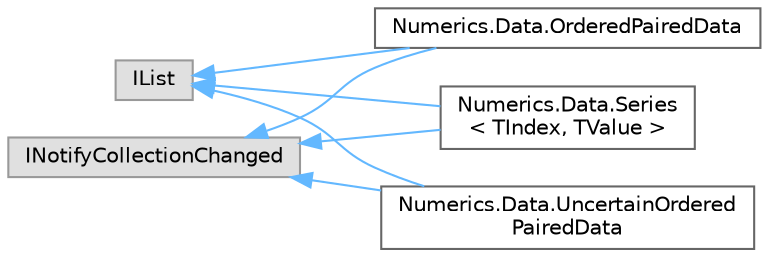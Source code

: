 digraph "Graphical Class Hierarchy"
{
 // LATEX_PDF_SIZE
  bgcolor="transparent";
  edge [fontname=Helvetica,fontsize=10,labelfontname=Helvetica,labelfontsize=10];
  node [fontname=Helvetica,fontsize=10,shape=box,height=0.2,width=0.4];
  rankdir="LR";
  Node0 [id="Node000000",label="IList",height=0.2,width=0.4,color="grey60", fillcolor="#E0E0E0", style="filled",tooltip=" "];
  Node0 -> Node1 [id="edge5_Node000000_Node000001",dir="back",color="steelblue1",style="solid",tooltip=" "];
  Node1 [id="Node000001",label="Numerics.Data.OrderedPairedData",height=0.2,width=0.4,color="grey40", fillcolor="white", style="filled",URL="$class_numerics_1_1_data_1_1_ordered_paired_data.html",tooltip="Class designed to store x-y data that is ordered for both the x and y values."];
  Node0 -> Node3 [id="edge6_Node000000_Node000003",dir="back",color="steelblue1",style="solid",tooltip=" "];
  Node3 [id="Node000003",label="Numerics.Data.Series\l\< TIndex, TValue \>",height=0.2,width=0.4,color="grey40", fillcolor="white", style="filled",URL="$class_numerics_1_1_data_1_1_series.html",tooltip="An abstract series class, which is a collection of series ordinates."];
  Node0 -> Node4 [id="edge7_Node000000_Node000004",dir="back",color="steelblue1",style="solid",tooltip=" "];
  Node4 [id="Node000004",label="Numerics.Data.UncertainOrdered\lPairedData",height=0.2,width=0.4,color="grey40", fillcolor="white", style="filled",URL="$class_numerics_1_1_data_1_1_uncertain_ordered_paired_data.html",tooltip="Class designed to store xy data that is ordered for both the x and y values. Here y is uncertain and ..."];
  Node2 [id="Node000002",label="INotifyCollectionChanged",height=0.2,width=0.4,color="grey60", fillcolor="#E0E0E0", style="filled",tooltip=" "];
  Node2 -> Node1 [id="edge8_Node000002_Node000001",dir="back",color="steelblue1",style="solid",tooltip=" "];
  Node2 -> Node3 [id="edge9_Node000002_Node000003",dir="back",color="steelblue1",style="solid",tooltip=" "];
  Node2 -> Node4 [id="edge10_Node000002_Node000004",dir="back",color="steelblue1",style="solid",tooltip=" "];
}
